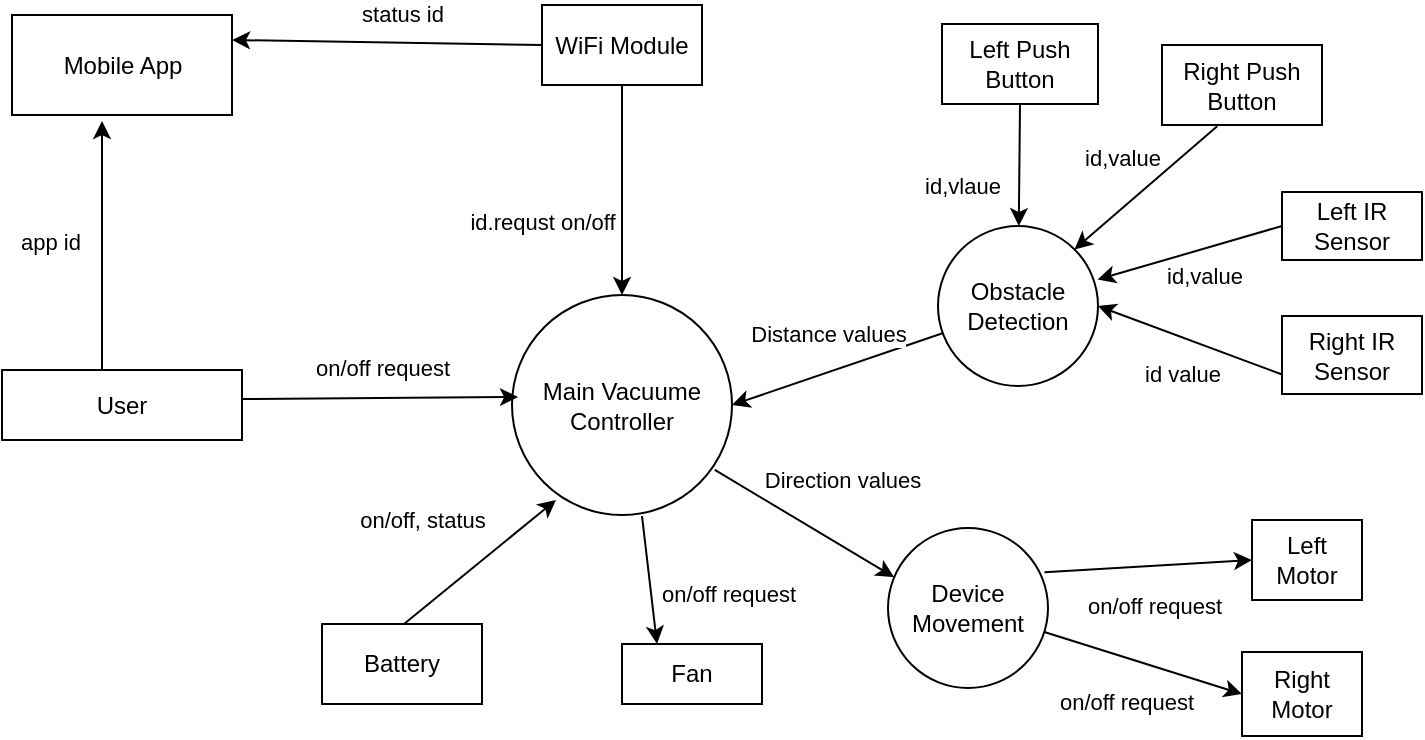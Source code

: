 <mxfile version="10.6.5" type="device"><diagram id="n_Le2doATkSdzkMWcrL_" name="Page-1"><mxGraphModel dx="1010" dy="582" grid="1" gridSize="10" guides="1" tooltips="1" connect="1" arrows="1" fold="1" page="1" pageScale="1" pageWidth="850" pageHeight="1100" math="0" shadow="0"><root><mxCell id="0"/><mxCell id="1" parent="0"/><mxCell id="Pe4gFH1dVJFhgDT0AJPl-1" value="Main Vacuume Controller" style="ellipse;whiteSpace=wrap;html=1;aspect=fixed;" parent="1" vertex="1"><mxGeometry x="295" y="187.5" width="110" height="110" as="geometry"/></mxCell><mxCell id="Pe4gFH1dVJFhgDT0AJPl-2" value="User" style="rounded=0;whiteSpace=wrap;html=1;" parent="1" vertex="1"><mxGeometry x="40" y="225" width="120" height="35" as="geometry"/></mxCell><mxCell id="Pe4gFH1dVJFhgDT0AJPl-4" value="on/off request" style="endArrow=classic;html=1;entryX=0.023;entryY=0.408;entryDx=0;entryDy=0;entryPerimeter=0;exitX=1;exitY=0.25;exitDx=0;exitDy=0;" parent="1" edge="1"><mxGeometry x="0.016" y="15" width="50" height="50" relative="1" as="geometry"><mxPoint x="160" y="239.5" as="sourcePoint"/><mxPoint x="298" y="238.5" as="targetPoint"/><mxPoint as="offset"/></mxGeometry></mxCell><mxCell id="Pe4gFH1dVJFhgDT0AJPl-6" value="Mobile App" style="html=1;" parent="1" vertex="1"><mxGeometry x="45" y="47.5" width="110" height="50" as="geometry"/></mxCell><mxCell id="Pe4gFH1dVJFhgDT0AJPl-7" value="app id" style="endArrow=classic;html=1;" parent="1" edge="1"><mxGeometry x="0.024" y="25" width="50" height="50" relative="1" as="geometry"><mxPoint x="90" y="224.5" as="sourcePoint"/><mxPoint x="90" y="100.5" as="targetPoint"/><mxPoint x="-1" as="offset"/></mxGeometry></mxCell><mxCell id="Pe4gFH1dVJFhgDT0AJPl-12" value="status id" style="endArrow=classic;html=1;exitX=0;exitY=0.5;exitDx=0;exitDy=0;" parent="1" source="2PlxCWcQ7HAVxyrKxj2w-8" edge="1"><mxGeometry x="-0.094" y="-14" width="50" height="50" relative="1" as="geometry"><mxPoint x="300" y="60" as="sourcePoint"/><mxPoint x="155" y="60" as="targetPoint"/><mxPoint as="offset"/></mxGeometry></mxCell><mxCell id="2PlxCWcQ7HAVxyrKxj2w-1" value="Left IR Sensor" style="rounded=0;whiteSpace=wrap;html=1;" parent="1" vertex="1"><mxGeometry x="680" y="136" width="70" height="34" as="geometry"/></mxCell><mxCell id="2PlxCWcQ7HAVxyrKxj2w-2" value="Fan" style="rounded=0;whiteSpace=wrap;html=1;" parent="1" vertex="1"><mxGeometry x="350" y="362" width="70" height="30" as="geometry"/></mxCell><mxCell id="2PlxCWcQ7HAVxyrKxj2w-3" value="Left Motor" style="rounded=0;whiteSpace=wrap;html=1;" parent="1" vertex="1"><mxGeometry x="665" y="300" width="55" height="40" as="geometry"/></mxCell><mxCell id="2PlxCWcQ7HAVxyrKxj2w-4" value="Battery" style="rounded=0;whiteSpace=wrap;html=1;" parent="1" vertex="1"><mxGeometry x="200" y="352" width="80" height="40" as="geometry"/></mxCell><mxCell id="2PlxCWcQ7HAVxyrKxj2w-8" value="WiFi Module" style="rounded=0;whiteSpace=wrap;html=1;" parent="1" vertex="1"><mxGeometry x="310" y="42.5" width="80" height="40" as="geometry"/></mxCell><mxCell id="2PlxCWcQ7HAVxyrKxj2w-12" value="id.requst on/off" style="endArrow=classic;html=1;entryX=0.5;entryY=0;entryDx=0;entryDy=0;" parent="1" source="2PlxCWcQ7HAVxyrKxj2w-8" target="Pe4gFH1dVJFhgDT0AJPl-1" edge="1"><mxGeometry x="0.28" y="-40" width="50" height="50" relative="1" as="geometry"><mxPoint x="380" y="177.5" as="sourcePoint"/><mxPoint x="430" y="127.5" as="targetPoint"/><mxPoint y="1" as="offset"/></mxGeometry></mxCell><mxCell id="2PlxCWcQ7HAVxyrKxj2w-14" value="Right IR Sensor" style="rounded=0;whiteSpace=wrap;html=1;" parent="1" vertex="1"><mxGeometry x="680" y="198" width="70" height="39" as="geometry"/></mxCell><mxCell id="2PlxCWcQ7HAVxyrKxj2w-17" value="Right Motor" style="rounded=0;whiteSpace=wrap;html=1;" parent="1" vertex="1"><mxGeometry x="660" y="366" width="60" height="42" as="geometry"/></mxCell><mxCell id="2PlxCWcQ7HAVxyrKxj2w-18" value="Right Push Button" style="rounded=0;whiteSpace=wrap;html=1;" parent="1" vertex="1"><mxGeometry x="620" y="62.5" width="80" height="40" as="geometry"/></mxCell><mxCell id="2PlxCWcQ7HAVxyrKxj2w-19" value="Left Push Button" style="rounded=0;whiteSpace=wrap;html=1;" parent="1" vertex="1"><mxGeometry x="510" y="52" width="78" height="40" as="geometry"/></mxCell><mxCell id="2PlxCWcQ7HAVxyrKxj2w-25" value="Direction values" style="endArrow=classic;html=1;entryX=0.038;entryY=0.307;entryDx=0;entryDy=0;entryPerimeter=0;exitX=0.922;exitY=0.795;exitDx=0;exitDy=0;exitPerimeter=0;" parent="1" source="Pe4gFH1dVJFhgDT0AJPl-1" target="2PlxCWcQ7HAVxyrKxj2w-46" edge="1"><mxGeometry x="0.095" y="29" width="50" height="50" relative="1" as="geometry"><mxPoint x="470" y="260" as="sourcePoint"/><mxPoint x="440" y="307.5" as="targetPoint"/><mxPoint y="1" as="offset"/></mxGeometry></mxCell><mxCell id="2PlxCWcQ7HAVxyrKxj2w-26" value="Distance values" style="endArrow=classic;html=1;entryX=1;entryY=0.5;entryDx=0;entryDy=0;exitX=0.088;exitY=0.65;exitDx=0;exitDy=0;exitPerimeter=0;" parent="1" source="2PlxCWcQ7HAVxyrKxj2w-45" target="Pe4gFH1dVJFhgDT0AJPl-1" edge="1"><mxGeometry x="0.022" y="-18" width="50" height="50" relative="1" as="geometry"><mxPoint x="480" y="210" as="sourcePoint"/><mxPoint x="430" y="157.5" as="targetPoint"/><mxPoint as="offset"/></mxGeometry></mxCell><mxCell id="2PlxCWcQ7HAVxyrKxj2w-34" value="on/off, status" style="endArrow=classic;html=1;entryX=0.191;entryY=0.931;entryDx=0;entryDy=0;entryPerimeter=0;exitX=0.5;exitY=0;exitDx=0;exitDy=0;" parent="1" edge="1"><mxGeometry x="-0.188" y="35" width="50" height="50" relative="1" as="geometry"><mxPoint x="241" y="352" as="sourcePoint"/><mxPoint x="317" y="290" as="targetPoint"/><mxPoint as="offset"/></mxGeometry></mxCell><mxCell id="2PlxCWcQ7HAVxyrKxj2w-35" value="id,vlaue" style="endArrow=classic;html=1;exitX=0.5;exitY=1;exitDx=0;exitDy=0;" parent="1" source="2PlxCWcQ7HAVxyrKxj2w-19" target="2PlxCWcQ7HAVxyrKxj2w-45" edge="1"><mxGeometry x="0.336" y="-29" width="50" height="50" relative="1" as="geometry"><mxPoint x="470" y="130" as="sourcePoint"/><mxPoint x="506" y="370" as="targetPoint"/><mxPoint as="offset"/></mxGeometry></mxCell><mxCell id="2PlxCWcQ7HAVxyrKxj2w-36" value="id,value" style="endArrow=classic;html=1;entryX=1;entryY=0;entryDx=0;entryDy=0;exitX=0.345;exitY=1.017;exitDx=0;exitDy=0;exitPerimeter=0;" parent="1" source="2PlxCWcQ7HAVxyrKxj2w-18" target="2PlxCWcQ7HAVxyrKxj2w-45" edge="1"><mxGeometry x="-0.026" y="-19" width="50" height="50" relative="1" as="geometry"><mxPoint x="610" y="110" as="sourcePoint"/><mxPoint x="540" y="371" as="targetPoint"/><mxPoint as="offset"/></mxGeometry></mxCell><mxCell id="2PlxCWcQ7HAVxyrKxj2w-37" value="id value" style="endArrow=classic;html=1;entryX=1;entryY=0.5;entryDx=0;entryDy=0;exitX=0;exitY=0.75;exitDx=0;exitDy=0;" parent="1" source="2PlxCWcQ7HAVxyrKxj2w-14" target="2PlxCWcQ7HAVxyrKxj2w-45" edge="1"><mxGeometry x="-0.046" y="17" width="50" height="50" relative="1" as="geometry"><mxPoint x="600" y="247.5" as="sourcePoint"/><mxPoint x="575" y="203" as="targetPoint"/><mxPoint as="offset"/></mxGeometry></mxCell><mxCell id="2PlxCWcQ7HAVxyrKxj2w-38" value="id,value" style="endArrow=classic;html=1;entryX=0.997;entryY=0.335;entryDx=0;entryDy=0;exitX=0;exitY=0.5;exitDx=0;exitDy=0;entryPerimeter=0;" parent="1" source="2PlxCWcQ7HAVxyrKxj2w-1" target="2PlxCWcQ7HAVxyrKxj2w-45" edge="1"><mxGeometry x="-0.087" y="13" width="50" height="50" relative="1" as="geometry"><mxPoint x="630" y="200.5" as="sourcePoint"/><mxPoint x="575" y="190" as="targetPoint"/><mxPoint as="offset"/></mxGeometry></mxCell><mxCell id="2PlxCWcQ7HAVxyrKxj2w-39" value="on/off request" style="endArrow=classic;html=1;entryX=0;entryY=0.5;entryDx=0;entryDy=0;exitX=0.978;exitY=0.277;exitDx=0;exitDy=0;exitPerimeter=0;" parent="1" source="2PlxCWcQ7HAVxyrKxj2w-46" target="2PlxCWcQ7HAVxyrKxj2w-3" edge="1"><mxGeometry x="0.031" y="-20" width="50" height="50" relative="1" as="geometry"><mxPoint x="580" y="300" as="sourcePoint"/><mxPoint x="575" y="330" as="targetPoint"/><mxPoint as="offset"/></mxGeometry></mxCell><mxCell id="2PlxCWcQ7HAVxyrKxj2w-40" value="on/off request" style="endArrow=classic;html=1;entryX=0;entryY=0.5;entryDx=0;entryDy=0;" parent="1" source="2PlxCWcQ7HAVxyrKxj2w-46" target="2PlxCWcQ7HAVxyrKxj2w-17" edge="1"><mxGeometry x="-0.048" y="-21" width="50" height="50" relative="1" as="geometry"><mxPoint x="530" y="390" as="sourcePoint"/><mxPoint x="575" y="343" as="targetPoint"/><mxPoint as="offset"/></mxGeometry></mxCell><mxCell id="2PlxCWcQ7HAVxyrKxj2w-45" value="Obstacle Detection" style="ellipse;whiteSpace=wrap;html=1;aspect=fixed;rounded=0;" parent="1" vertex="1"><mxGeometry x="508" y="153" width="80" height="80" as="geometry"/></mxCell><mxCell id="2PlxCWcQ7HAVxyrKxj2w-46" value="Device Movement" style="ellipse;whiteSpace=wrap;html=1;aspect=fixed;rounded=0;" parent="1" vertex="1"><mxGeometry x="483" y="304" width="80" height="80" as="geometry"/></mxCell><mxCell id="2PlxCWcQ7HAVxyrKxj2w-51" value="on/off request" style="endArrow=classic;html=1;entryX=0.25;entryY=0;entryDx=0;entryDy=0;" parent="1" target="2PlxCWcQ7HAVxyrKxj2w-2" edge="1"><mxGeometry x="0.366" y="38" width="50" height="50" relative="1" as="geometry"><mxPoint x="360" y="298" as="sourcePoint"/><mxPoint x="90" y="430" as="targetPoint"/><mxPoint as="offset"/></mxGeometry></mxCell></root></mxGraphModel></diagram></mxfile>